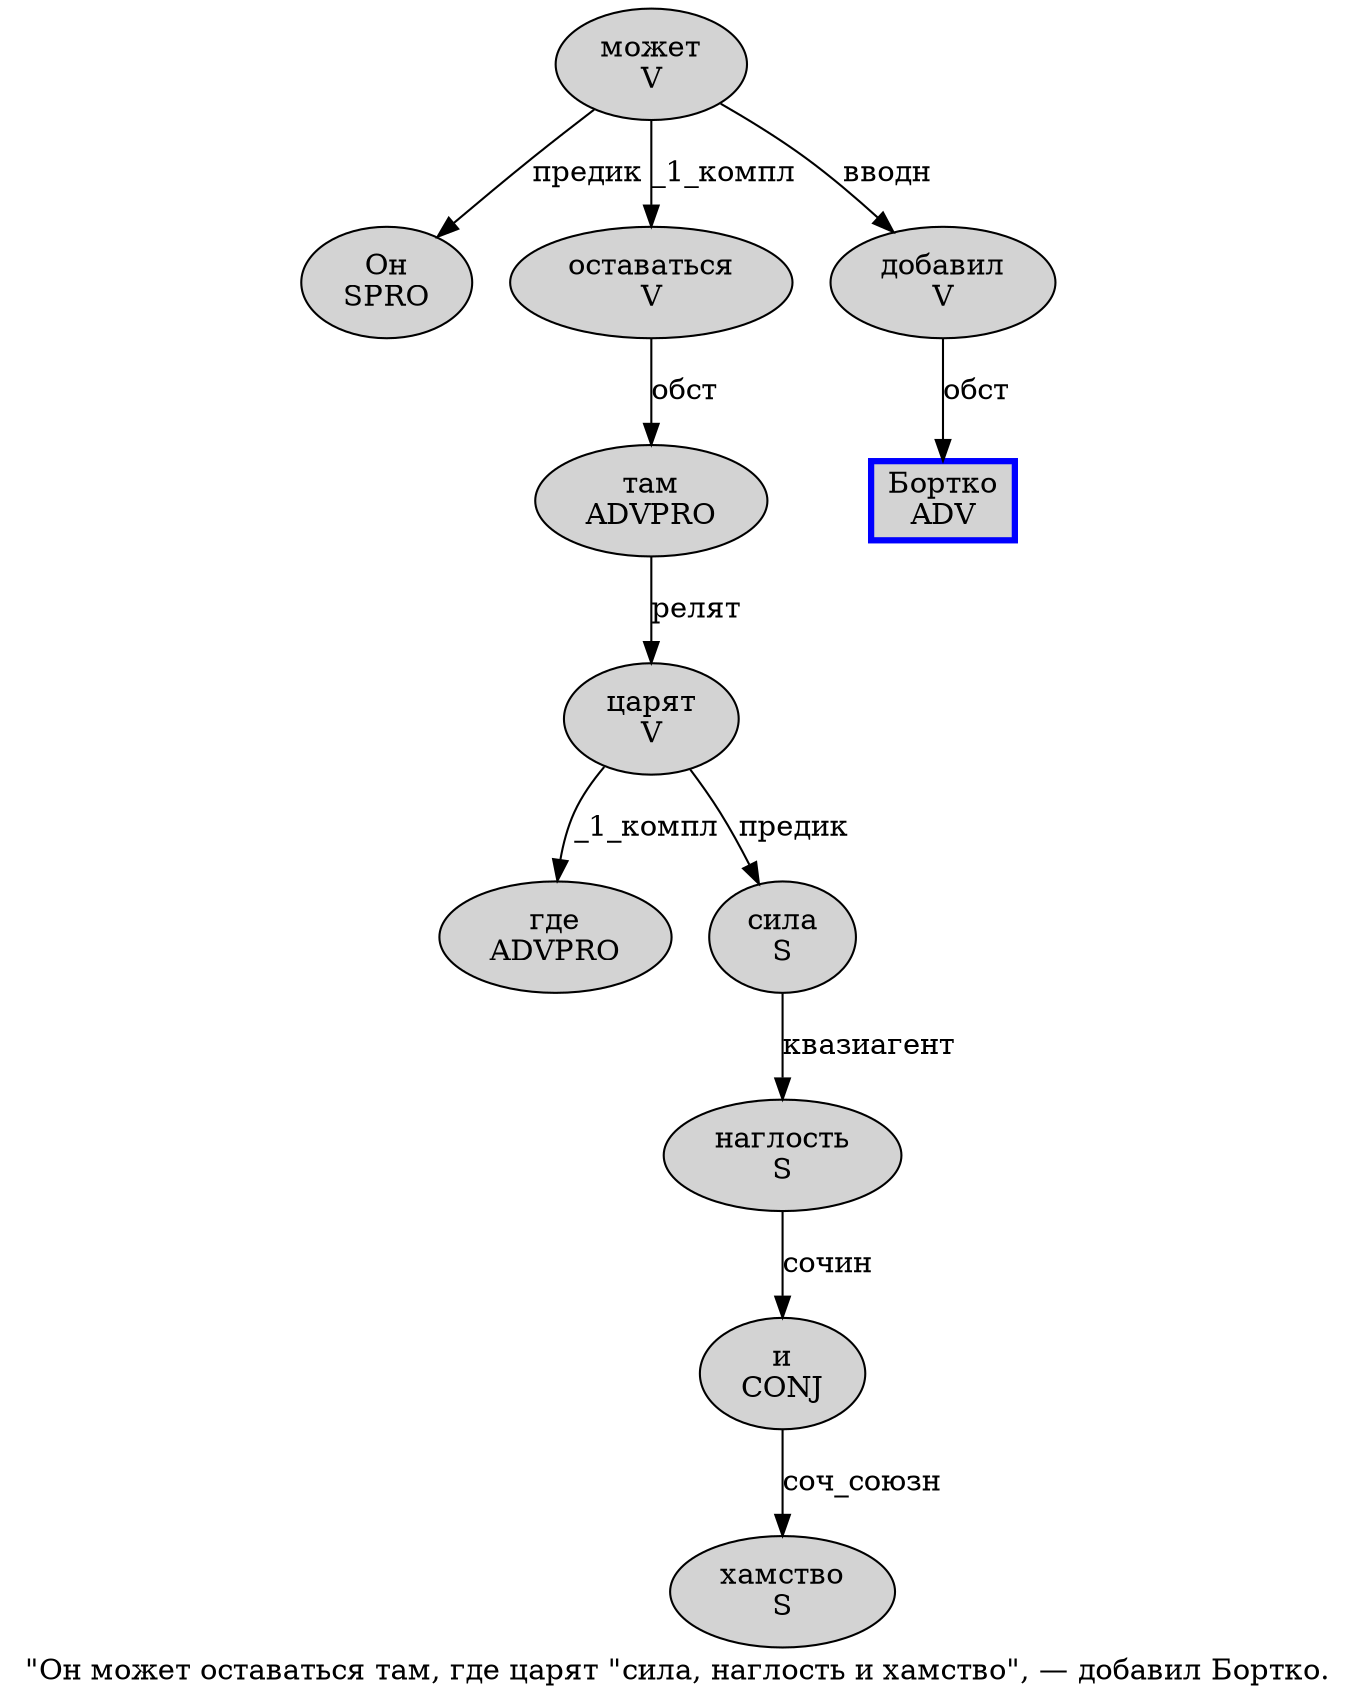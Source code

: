 digraph SENTENCE_1525 {
	graph [label="\"Он может оставаться там, где царят \"сила, наглость и хамство\", — добавил Бортко."]
	node [style=filled]
		1 [label="Он
SPRO" color="" fillcolor=lightgray penwidth=1 shape=ellipse]
		2 [label="может
V" color="" fillcolor=lightgray penwidth=1 shape=ellipse]
		3 [label="оставаться
V" color="" fillcolor=lightgray penwidth=1 shape=ellipse]
		4 [label="там
ADVPRO" color="" fillcolor=lightgray penwidth=1 shape=ellipse]
		6 [label="где
ADVPRO" color="" fillcolor=lightgray penwidth=1 shape=ellipse]
		7 [label="царят
V" color="" fillcolor=lightgray penwidth=1 shape=ellipse]
		9 [label="сила
S" color="" fillcolor=lightgray penwidth=1 shape=ellipse]
		11 [label="наглость
S" color="" fillcolor=lightgray penwidth=1 shape=ellipse]
		12 [label="и
CONJ" color="" fillcolor=lightgray penwidth=1 shape=ellipse]
		13 [label="хамство
S" color="" fillcolor=lightgray penwidth=1 shape=ellipse]
		17 [label="добавил
V" color="" fillcolor=lightgray penwidth=1 shape=ellipse]
		18 [label="Бортко
ADV" color=blue fillcolor=lightgray penwidth=3 shape=box]
			3 -> 4 [label="обст"]
			9 -> 11 [label="квазиагент"]
			4 -> 7 [label="релят"]
			11 -> 12 [label="сочин"]
			12 -> 13 [label="соч_союзн"]
			2 -> 1 [label="предик"]
			2 -> 3 [label="_1_компл"]
			2 -> 17 [label="вводн"]
			17 -> 18 [label="обст"]
			7 -> 6 [label="_1_компл"]
			7 -> 9 [label="предик"]
}